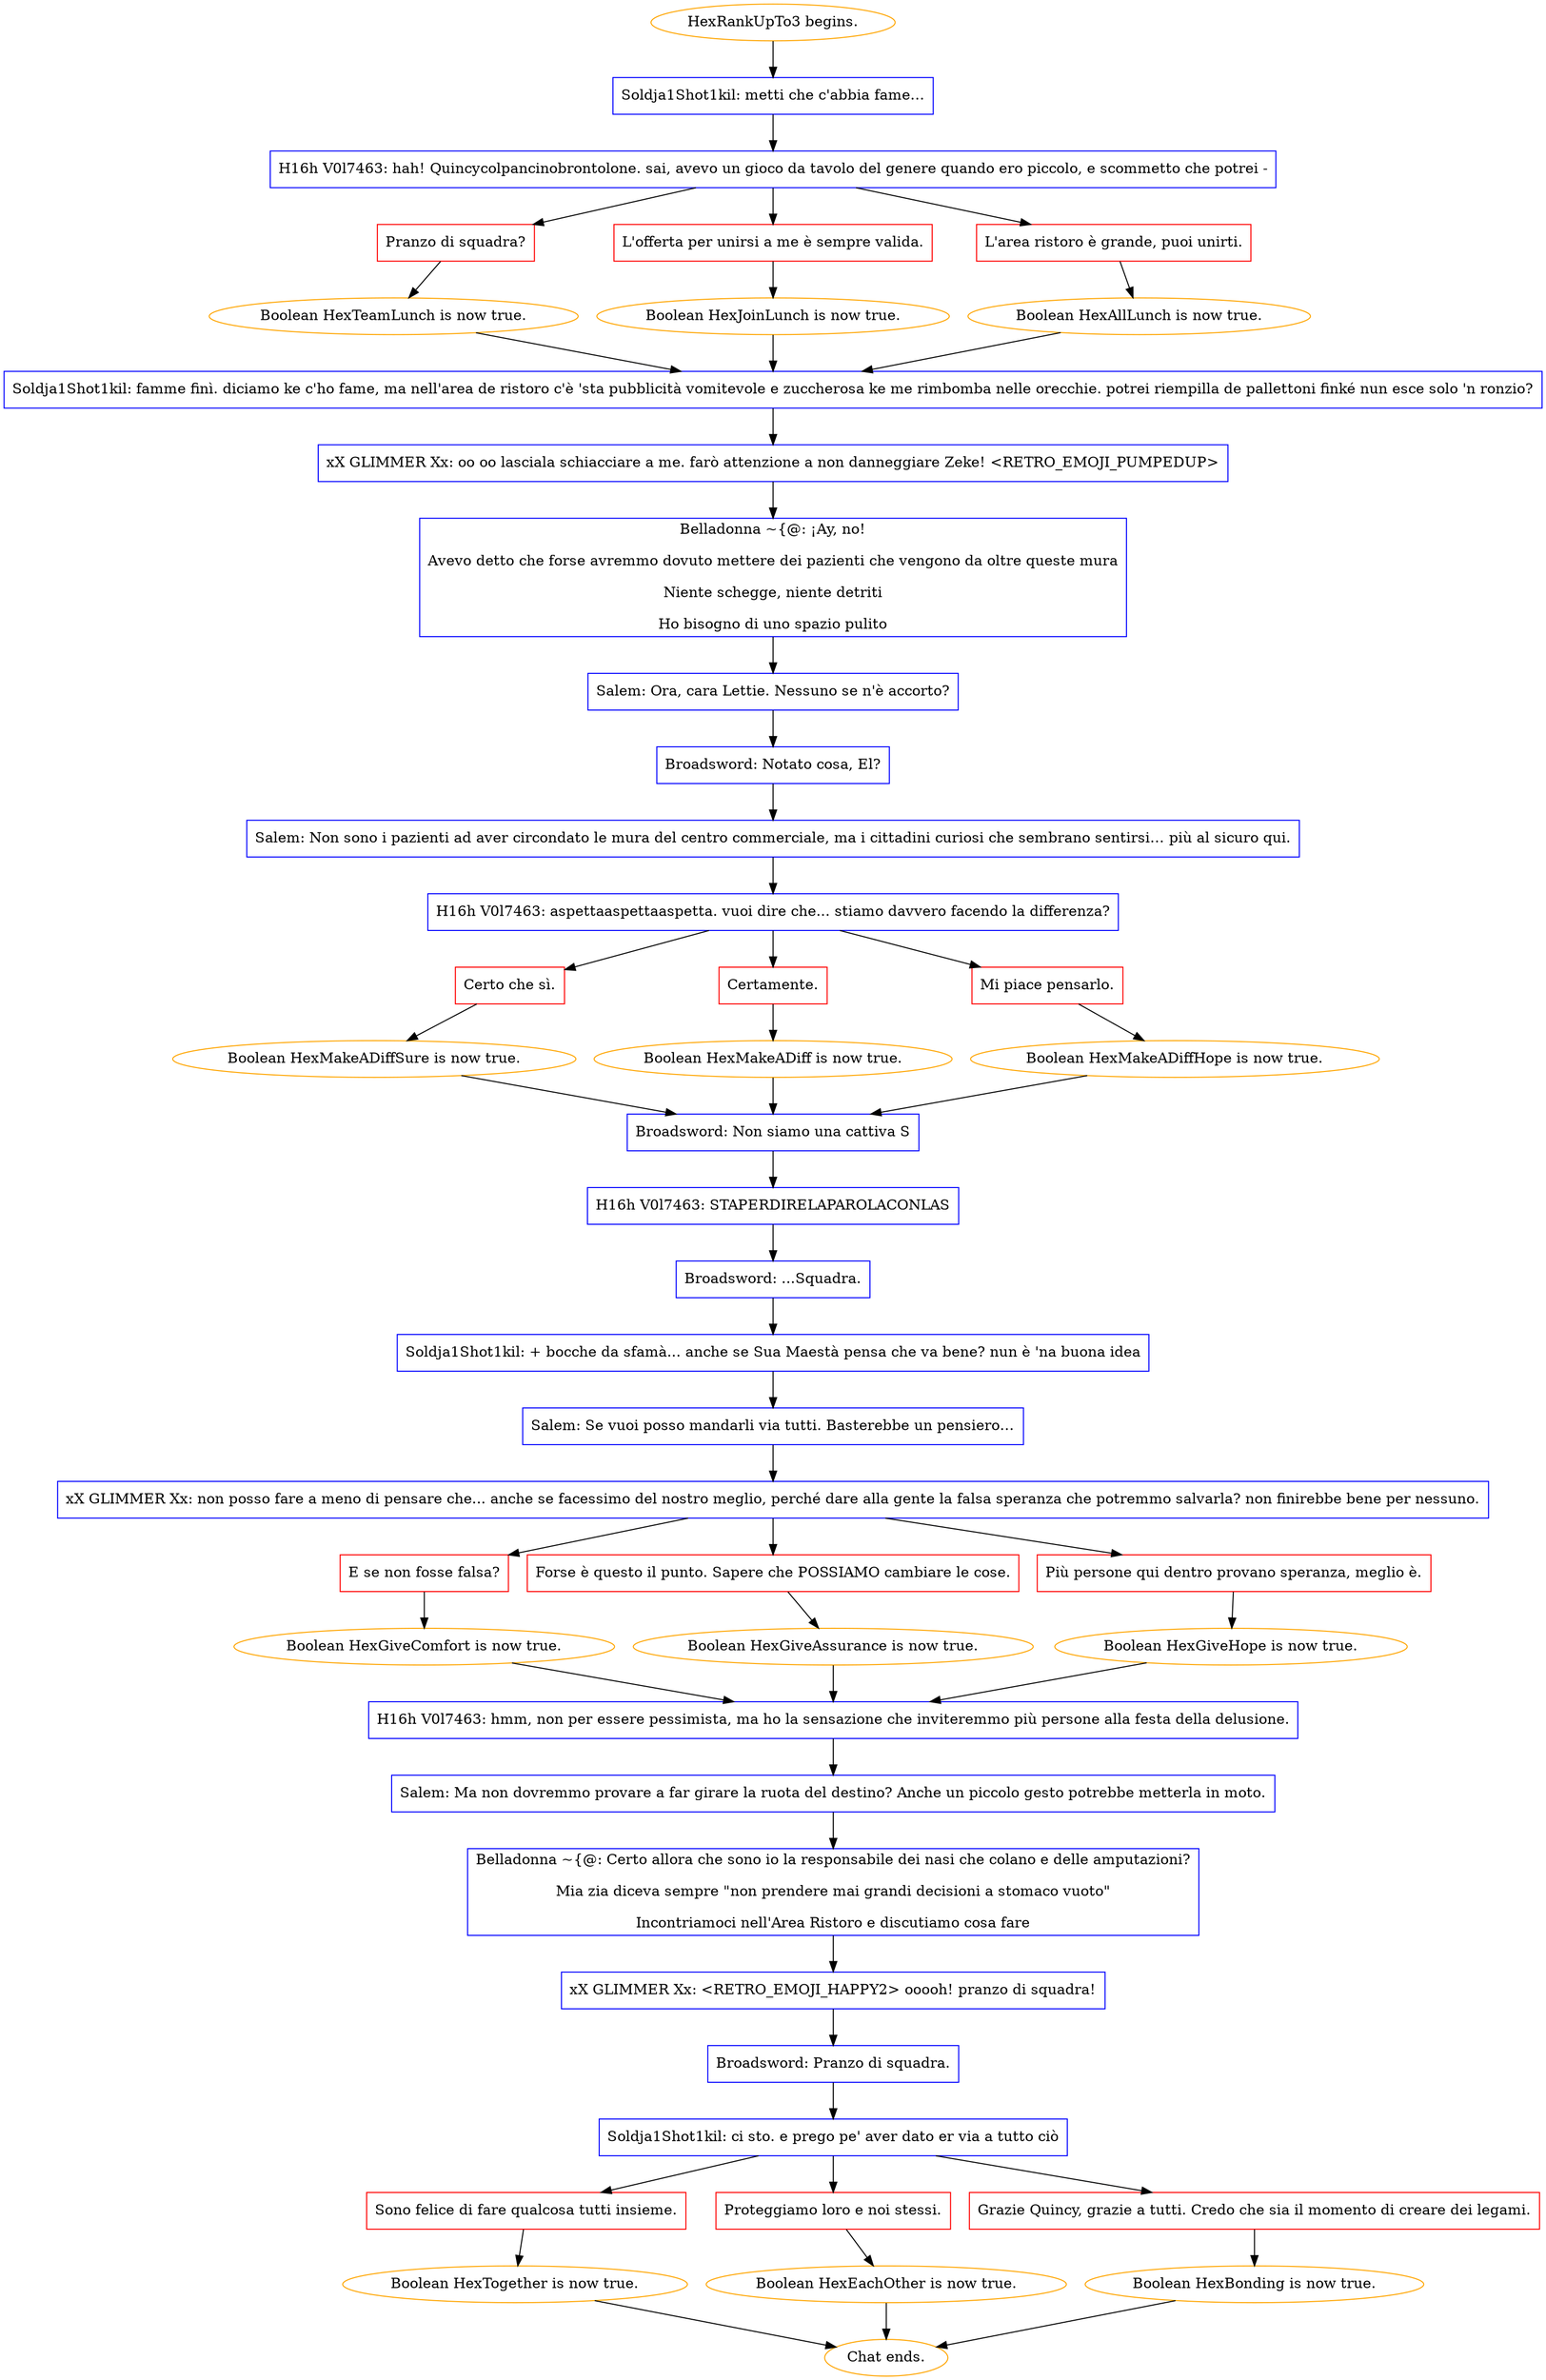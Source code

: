 digraph {
	"HexRankUpTo3 begins." [color=orange];
		"HexRankUpTo3 begins." -> j2661439850;
	j2661439850 [label="Soldja1Shot1kil: metti che c'abbia fame…",shape=box,color=blue];
		j2661439850 -> j1560001174;
	j1560001174 [label="H16h V0l7463: hah! Quincycolpancinobrontolone. sai, avevo un gioco da tavolo del genere quando ero piccolo, e scommetto che potrei -",shape=box,color=blue];
		j1560001174 -> j4277398222;
		j1560001174 -> j4143029626;
		j1560001174 -> j1684182364;
	j4277398222 [label="Pranzo di squadra?",shape=box,color=red];
		j4277398222 -> j3268210389;
	j4143029626 [label="L'offerta per unirsi a me è sempre valida.",shape=box,color=red];
		j4143029626 -> j3732672975;
	j1684182364 [label="L'area ristoro è grande, puoi unirti.",shape=box,color=red];
		j1684182364 -> j1721891258;
	j3268210389 [label="Boolean HexTeamLunch is now true.",color=orange];
		j3268210389 -> j672397885;
	j3732672975 [label="Boolean HexJoinLunch is now true.",color=orange];
		j3732672975 -> j672397885;
	j1721891258 [label="Boolean HexAllLunch is now true.",color=orange];
		j1721891258 -> j672397885;
	j672397885 [label="Soldja1Shot1kil: famme finì. diciamo ke c'ho fame, ma nell'area de ristoro c'è 'sta pubblicità vomitevole e zuccherosa ke me rimbomba nelle orecchie. potrei riempilla de pallettoni finké nun esce solo 'n ronzio?",shape=box,color=blue];
		j672397885 -> j1329742841;
	j1329742841 [label="xX GLIMMER Xx: oo oo lasciala schiacciare a me. farò attenzione a non danneggiare Zeke! <RETRO_EMOJI_PUMPEDUP>",shape=box,color=blue];
		j1329742841 -> j1808005622;
	j1808005622 [label="Belladonna ~{@: ¡Ay, no!
Avevo detto che forse avremmo dovuto mettere dei pazienti che vengono da oltre queste mura
Niente schegge, niente detriti
Ho bisogno di uno spazio pulito",shape=box,color=blue];
		j1808005622 -> j1549319071;
	j1549319071 [label="Salem: Ora, cara Lettie. Nessuno se n'è accorto?",shape=box,color=blue];
		j1549319071 -> j3829440582;
	j3829440582 [label="Broadsword: Notato cosa, El?",shape=box,color=blue];
		j3829440582 -> j671831043;
	j671831043 [label="Salem: Non sono i pazienti ad aver circondato le mura del centro commerciale, ma i cittadini curiosi che sembrano sentirsi… più al sicuro qui.",shape=box,color=blue];
		j671831043 -> j1836867033;
	j1836867033 [label="H16h V0l7463: aspettaaspettaaspetta. vuoi dire che... stiamo davvero facendo la differenza?",shape=box,color=blue];
		j1836867033 -> j1205920251;
		j1836867033 -> j3362410379;
		j1836867033 -> j2395192769;
	j1205920251 [label="Certo che sì.",shape=box,color=red];
		j1205920251 -> j1118678928;
	j3362410379 [label="Certamente.",shape=box,color=red];
		j3362410379 -> j3735376934;
	j2395192769 [label="Mi piace pensarlo.",shape=box,color=red];
		j2395192769 -> j612125599;
	j1118678928 [label="Boolean HexMakeADiffSure is now true.",color=orange];
		j1118678928 -> j1937520700;
	j3735376934 [label="Boolean HexMakeADiff is now true.",color=orange];
		j3735376934 -> j1937520700;
	j612125599 [label="Boolean HexMakeADiffHope is now true.",color=orange];
		j612125599 -> j1937520700;
	j1937520700 [label="Broadsword: Non siamo una cattiva S",shape=box,color=blue];
		j1937520700 -> j3377887771;
	j3377887771 [label="H16h V0l7463: STAPERDIRELAPAROLACONLAS",shape=box,color=blue];
		j3377887771 -> j3600803359;
	j3600803359 [label="Broadsword: ...Squadra.",shape=box,color=blue];
		j3600803359 -> j3337644222;
	j3337644222 [label="Soldja1Shot1kil: + bocche da sfamà... anche se Sua Maestà pensa che va bene? nun è 'na buona idea",shape=box,color=blue];
		j3337644222 -> j1631921812;
	j1631921812 [label="Salem: Se vuoi posso mandarli via tutti. Basterebbe un pensiero…",shape=box,color=blue];
		j1631921812 -> j422349776;
	j422349776 [label="xX GLIMMER Xx: non posso fare a meno di pensare che... anche se facessimo del nostro meglio, perché dare alla gente la falsa speranza che potremmo salvarla? non finirebbe bene per nessuno.",shape=box,color=blue];
		j422349776 -> j2053564597;
		j422349776 -> j2006969188;
		j422349776 -> j1061522724;
	j2053564597 [label="E se non fosse falsa?",shape=box,color=red];
		j2053564597 -> j793278083;
	j2006969188 [label="Forse è questo il punto. Sapere che POSSIAMO cambiare le cose.",shape=box,color=red];
		j2006969188 -> j3804925629;
	j1061522724 [label="Più persone qui dentro provano speranza, meglio è.",shape=box,color=red];
		j1061522724 -> j3901608998;
	j793278083 [label="Boolean HexGiveComfort is now true.",color=orange];
		j793278083 -> j1730553959;
	j3804925629 [label="Boolean HexGiveAssurance is now true.",color=orange];
		j3804925629 -> j1730553959;
	j3901608998 [label="Boolean HexGiveHope is now true.",color=orange];
		j3901608998 -> j1730553959;
	j1730553959 [label="H16h V0l7463: hmm, non per essere pessimista, ma ho la sensazione che inviteremmo più persone alla festa della delusione.",shape=box,color=blue];
		j1730553959 -> j3639754092;
	j3639754092 [label="Salem: Ma non dovremmo provare a far girare la ruota del destino? Anche un piccolo gesto potrebbe metterla in moto.",shape=box,color=blue];
		j3639754092 -> j3585592038;
	j3585592038 [label="Belladonna ~{@: Certo allora che sono io la responsabile dei nasi che colano e delle amputazioni?
Mia zia diceva sempre \"non prendere mai grandi decisioni a stomaco vuoto\"
Incontriamoci nell'Area Ristoro e discutiamo cosa fare",shape=box,color=blue];
		j3585592038 -> j675906149;
	j675906149 [label="xX GLIMMER Xx: <RETRO_EMOJI_HAPPY2> ooooh! pranzo di squadra!",shape=box,color=blue];
		j675906149 -> j2616688308;
	j2616688308 [label="Broadsword: Pranzo di squadra.",shape=box,color=blue];
		j2616688308 -> j473759421;
	j473759421 [label="Soldja1Shot1kil: ci sto. e prego pe' aver dato er via a tutto ciò",shape=box,color=blue];
		j473759421 -> j1802614234;
		j473759421 -> j3150478976;
		j473759421 -> j137035067;
	j1802614234 [label="Sono felice di fare qualcosa tutti insieme.",shape=box,color=red];
		j1802614234 -> j2358702547;
	j3150478976 [label="Proteggiamo loro e noi stessi.",shape=box,color=red];
		j3150478976 -> j2321050970;
	j137035067 [label="Grazie Quincy, grazie a tutti. Credo che sia il momento di creare dei legami.",shape=box,color=red];
		j137035067 -> j873465822;
	j2358702547 [label="Boolean HexTogether is now true.",color=orange];
		j2358702547 -> "Chat ends.";
	j2321050970 [label="Boolean HexEachOther is now true.",color=orange];
		j2321050970 -> "Chat ends.";
	j873465822 [label="Boolean HexBonding is now true.",color=orange];
		j873465822 -> "Chat ends.";
	"Chat ends." [color=orange];
}